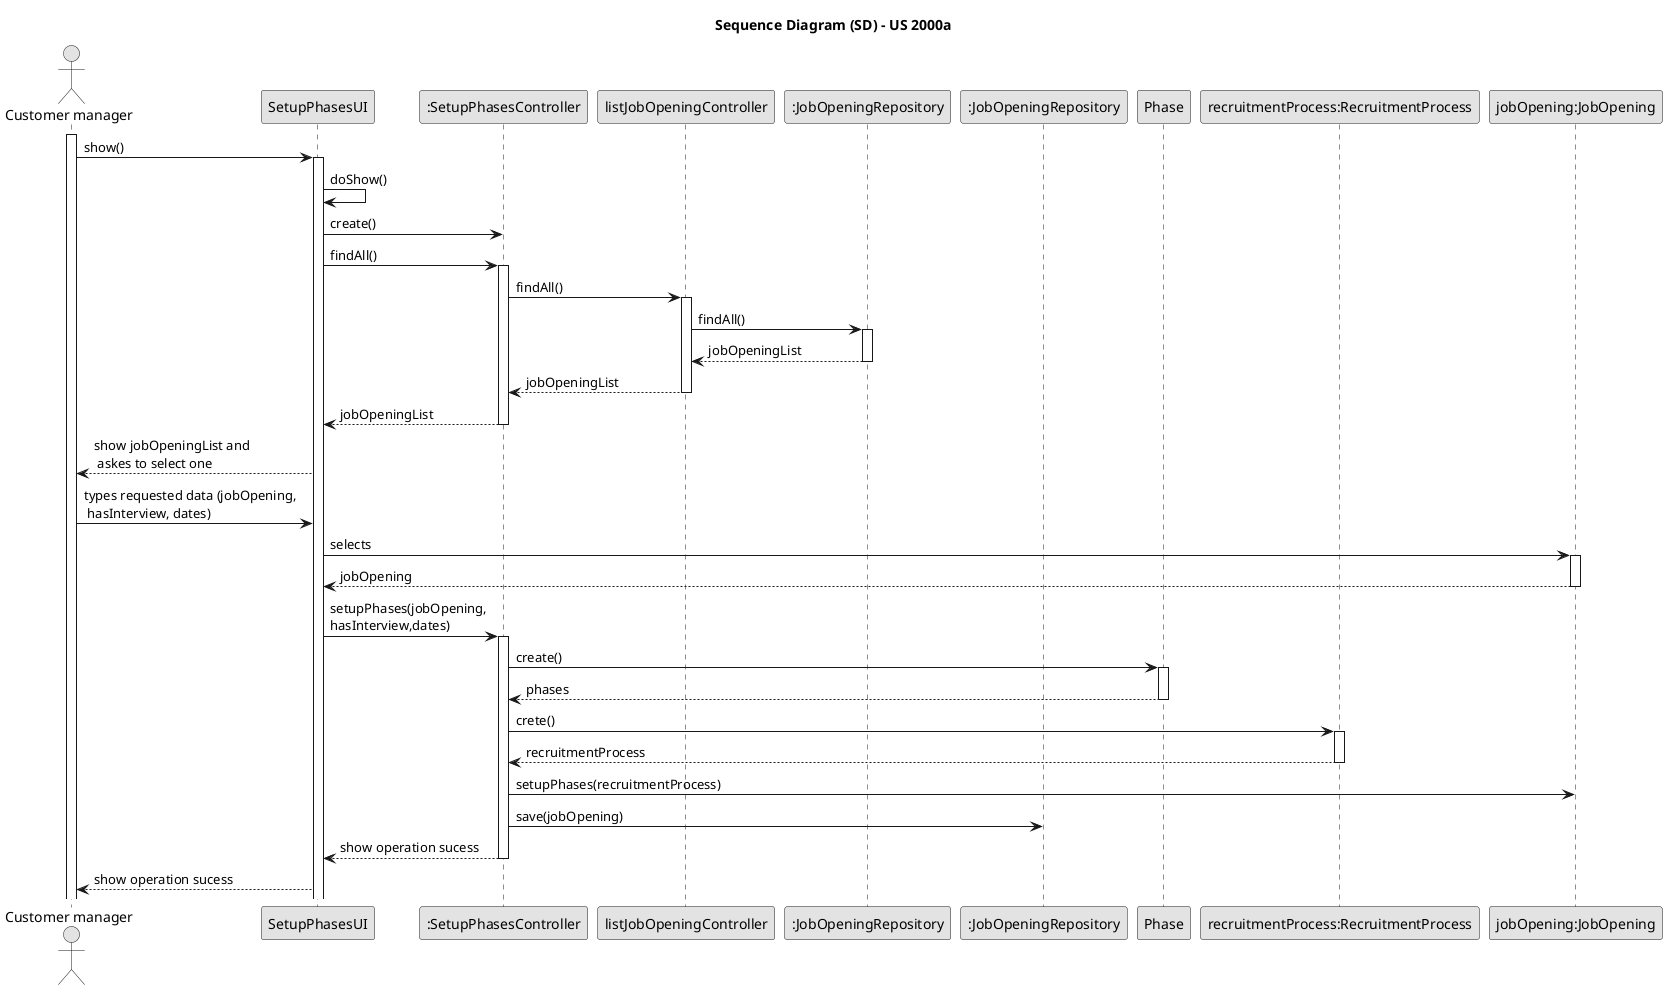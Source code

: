 @startuml
skinparam monochrome true
skinparam packageStyle rectangle
skinparam shadowing false

title Sequence Diagram (SD) - US 2000a


actor "Customer manager" as User
participant "SetupPhasesUI" as UI
participant ":SetupPhasesController" as Controller
participant "listJobOpeningController" as listController
participant ":JobOpeningRepository" as CRep
participant ":JobOpeningRepository" as JORep
participant "Phase" as phase
participant "recruitmentProcess:RecruitmentProcess" as recProcess
participant "jobOpening:JobOpening" as jobOpe



activate User

User -> UI : show()

activate UI
UI -> UI : doShow()

UI -> Controller : create()

UI -> Controller : findAll()
activate Controller

Controller ->  listController : findAll()
activate listController


listController ->  CRep : findAll()
activate CRep

CRep --> listController : jobOpeningList
deactivate


listController --> Controller : jobOpeningList
deactivate


Controller --> UI : jobOpeningList
deactivate

UI --> User : show jobOpeningList and\n askes to select one

User -> UI : types requested data (jobOpening,\n hasInterview, dates)

UI -> jobOpe : selects
activate jobOpe

jobOpe --> UI : jobOpening
deactivate


UI -> Controller : setupPhases(jobOpening,\nhasInterview,dates)
activate Controller

Controller -> phase : create()
activate phase

phase --> Controller : phases
deactivate

Controller -> recProcess : crete()
activate recProcess

recProcess --> Controller : recruitmentProcess
deactivate

Controller -> jobOpe : setupPhases(recruitmentProcess)



Controller -> JORep : save(jobOpening)

Controller --> UI : show operation sucess
deactivate

UI --> User : show operation sucess










@enduml